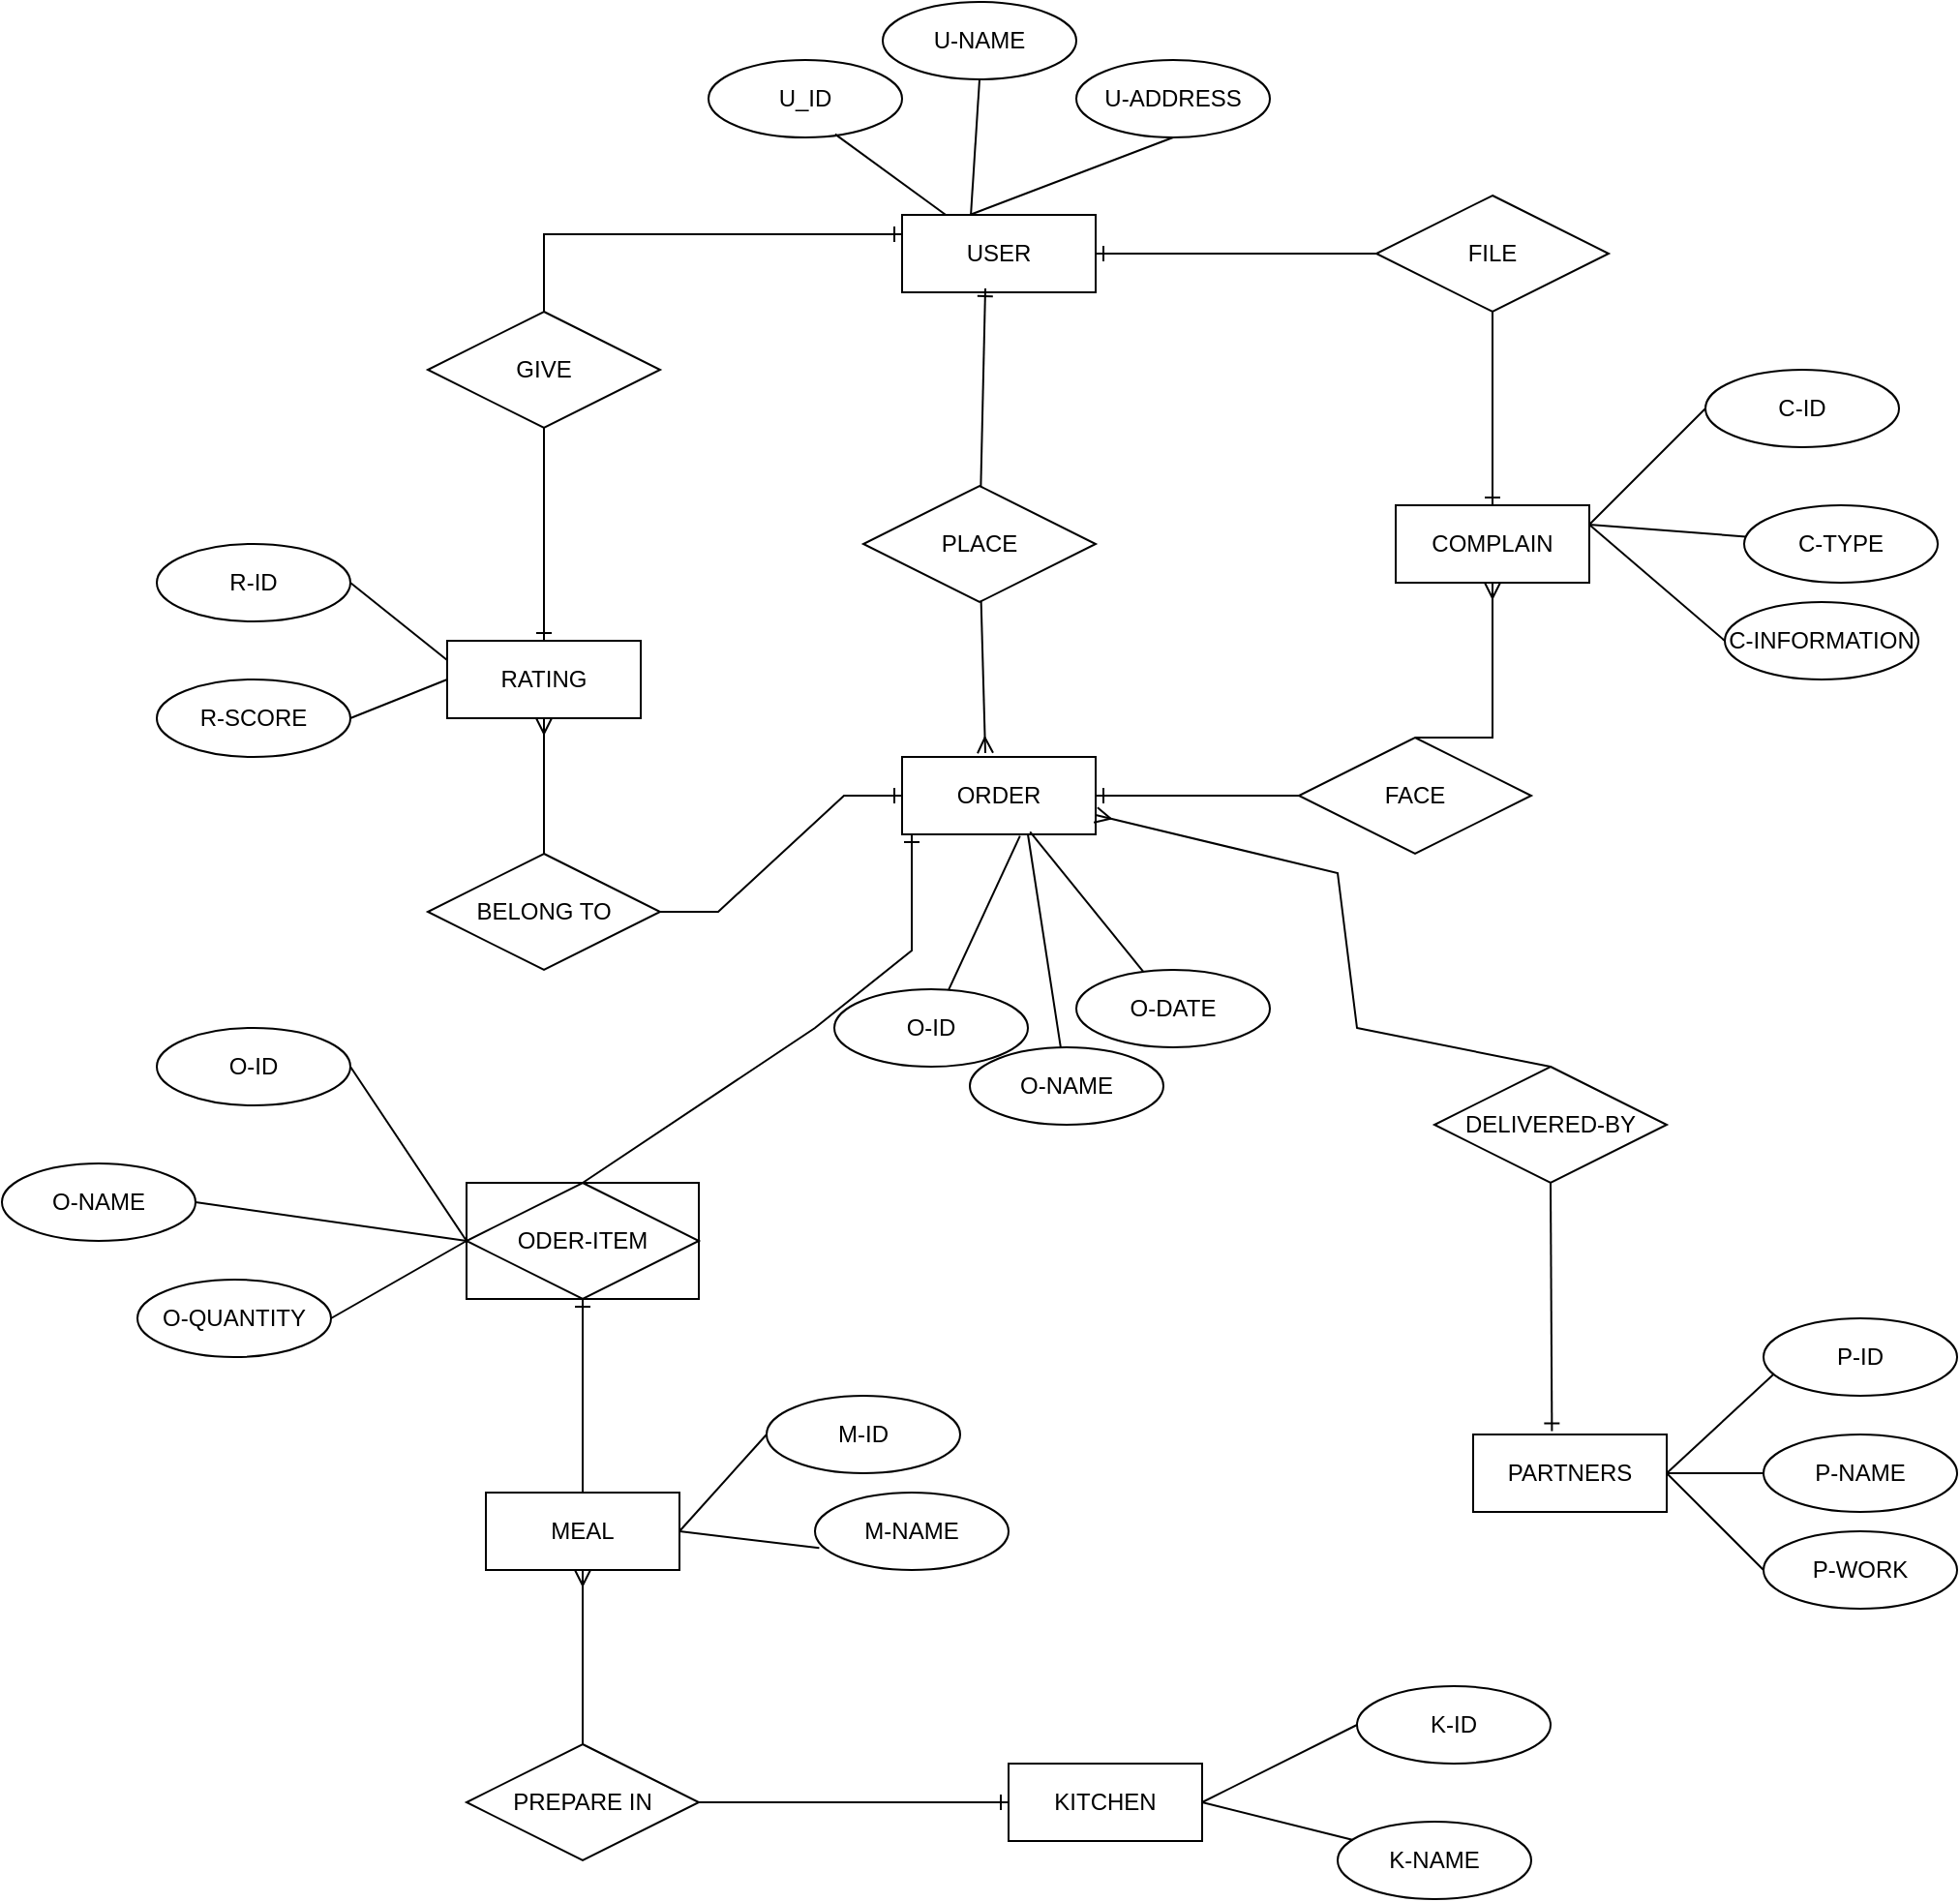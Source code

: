 <mxfile version="26.2.14">
  <diagram name="Page-1" id="t68Ckwi67tr0DEUjELV5">
    <mxGraphModel dx="2597" dy="1002" grid="1" gridSize="10" guides="1" tooltips="1" connect="1" arrows="1" fold="1" page="1" pageScale="1" pageWidth="850" pageHeight="1100" math="0" shadow="0">
      <root>
        <mxCell id="0" />
        <mxCell id="1" parent="0" />
        <mxCell id="V6hUc9vTks-GCPqnXJYq-1" value="USER" style="whiteSpace=wrap;html=1;align=center;" vertex="1" parent="1">
          <mxGeometry x="395" y="160" width="100" height="40" as="geometry" />
        </mxCell>
        <mxCell id="V6hUc9vTks-GCPqnXJYq-2" value="PLACE" style="shape=rhombus;perimeter=rhombusPerimeter;whiteSpace=wrap;html=1;align=center;" vertex="1" parent="1">
          <mxGeometry x="375" y="300" width="120" height="60" as="geometry" />
        </mxCell>
        <mxCell id="V6hUc9vTks-GCPqnXJYq-3" value="ORDER" style="whiteSpace=wrap;html=1;align=center;" vertex="1" parent="1">
          <mxGeometry x="395" y="440" width="100" height="40" as="geometry" />
        </mxCell>
        <mxCell id="V6hUc9vTks-GCPqnXJYq-4" value="" style="fontSize=12;html=1;endArrow=ERone;endFill=1;rounded=0;entryX=0.43;entryY=0.95;entryDx=0;entryDy=0;entryPerimeter=0;" edge="1" parent="1" source="V6hUc9vTks-GCPqnXJYq-2" target="V6hUc9vTks-GCPqnXJYq-1">
          <mxGeometry width="100" height="100" relative="1" as="geometry">
            <mxPoint x="440" y="290" as="sourcePoint" />
            <mxPoint x="440" y="250" as="targetPoint" />
          </mxGeometry>
        </mxCell>
        <mxCell id="V6hUc9vTks-GCPqnXJYq-6" value="" style="fontSize=12;html=1;endArrow=ERmany;rounded=0;entryX=0.43;entryY=-0.05;entryDx=0;entryDy=0;entryPerimeter=0;" edge="1" parent="1" source="V6hUc9vTks-GCPqnXJYq-2" target="V6hUc9vTks-GCPqnXJYq-3">
          <mxGeometry width="100" height="100" relative="1" as="geometry">
            <mxPoint x="425" y="354" as="sourcePoint" />
            <mxPoint x="440" y="300" as="targetPoint" />
          </mxGeometry>
        </mxCell>
        <mxCell id="V6hUc9vTks-GCPqnXJYq-7" value="FILE" style="shape=rhombus;perimeter=rhombusPerimeter;whiteSpace=wrap;html=1;align=center;" vertex="1" parent="1">
          <mxGeometry x="640" y="150" width="120" height="60" as="geometry" />
        </mxCell>
        <mxCell id="V6hUc9vTks-GCPqnXJYq-8" value="" style="fontSize=12;html=1;endArrow=ERone;endFill=1;rounded=0;exitX=0;exitY=0.5;exitDx=0;exitDy=0;" edge="1" parent="1" source="V6hUc9vTks-GCPqnXJYq-7" target="V6hUc9vTks-GCPqnXJYq-1">
          <mxGeometry width="100" height="100" relative="1" as="geometry">
            <mxPoint x="610" y="400" as="sourcePoint" />
            <mxPoint x="500" y="180" as="targetPoint" />
          </mxGeometry>
        </mxCell>
        <mxCell id="V6hUc9vTks-GCPqnXJYq-9" value="COMPLAIN" style="whiteSpace=wrap;html=1;align=center;" vertex="1" parent="1">
          <mxGeometry x="650" y="310" width="100" height="40" as="geometry" />
        </mxCell>
        <mxCell id="V6hUc9vTks-GCPqnXJYq-10" value="" style="fontSize=12;html=1;endArrow=ERone;endFill=1;rounded=0;exitX=0.5;exitY=1;exitDx=0;exitDy=0;" edge="1" parent="1" source="V6hUc9vTks-GCPqnXJYq-7">
          <mxGeometry width="100" height="100" relative="1" as="geometry">
            <mxPoint x="610" y="400" as="sourcePoint" />
            <mxPoint x="700" y="310" as="targetPoint" />
          </mxGeometry>
        </mxCell>
        <mxCell id="V6hUc9vTks-GCPqnXJYq-11" value="U_ID" style="ellipse;whiteSpace=wrap;html=1;align=center;" vertex="1" parent="1">
          <mxGeometry x="295" y="80" width="100" height="40" as="geometry" />
        </mxCell>
        <mxCell id="V6hUc9vTks-GCPqnXJYq-12" value="U-NAME" style="ellipse;whiteSpace=wrap;html=1;align=center;" vertex="1" parent="1">
          <mxGeometry x="385" y="50" width="100" height="40" as="geometry" />
        </mxCell>
        <mxCell id="V6hUc9vTks-GCPqnXJYq-13" value="U-ADDRESS" style="ellipse;whiteSpace=wrap;html=1;align=center;" vertex="1" parent="1">
          <mxGeometry x="485" y="80" width="100" height="40" as="geometry" />
        </mxCell>
        <mxCell id="V6hUc9vTks-GCPqnXJYq-14" value="" style="endArrow=none;html=1;rounded=0;exitX=0.654;exitY=0.958;exitDx=0;exitDy=0;exitPerimeter=0;" edge="1" parent="1" source="V6hUc9vTks-GCPqnXJYq-11" target="V6hUc9vTks-GCPqnXJYq-1">
          <mxGeometry relative="1" as="geometry">
            <mxPoint x="390" y="140" as="sourcePoint" />
            <mxPoint x="550" y="140" as="targetPoint" />
          </mxGeometry>
        </mxCell>
        <mxCell id="V6hUc9vTks-GCPqnXJYq-15" value="" style="endArrow=none;html=1;rounded=0;exitX=0.5;exitY=1;exitDx=0;exitDy=0;entryX=0.355;entryY=0.011;entryDx=0;entryDy=0;entryPerimeter=0;" edge="1" parent="1" source="V6hUc9vTks-GCPqnXJYq-12" target="V6hUc9vTks-GCPqnXJYq-1">
          <mxGeometry relative="1" as="geometry">
            <mxPoint x="390" y="140" as="sourcePoint" />
            <mxPoint x="550" y="140" as="targetPoint" />
          </mxGeometry>
        </mxCell>
        <mxCell id="V6hUc9vTks-GCPqnXJYq-16" value="" style="endArrow=none;html=1;rounded=0;entryX=0.5;entryY=1;entryDx=0;entryDy=0;" edge="1" parent="1" target="V6hUc9vTks-GCPqnXJYq-13">
          <mxGeometry relative="1" as="geometry">
            <mxPoint x="430" y="160" as="sourcePoint" />
            <mxPoint x="550" y="140" as="targetPoint" />
          </mxGeometry>
        </mxCell>
        <mxCell id="V6hUc9vTks-GCPqnXJYq-17" value="GIVE" style="shape=rhombus;perimeter=rhombusPerimeter;whiteSpace=wrap;html=1;align=center;" vertex="1" parent="1">
          <mxGeometry x="150" y="210" width="120" height="60" as="geometry" />
        </mxCell>
        <mxCell id="V6hUc9vTks-GCPqnXJYq-18" value="" style="fontSize=12;html=1;endArrow=ERone;endFill=1;rounded=0;entryX=0;entryY=0.25;entryDx=0;entryDy=0;" edge="1" parent="1" target="V6hUc9vTks-GCPqnXJYq-1">
          <mxGeometry width="100" height="100" relative="1" as="geometry">
            <mxPoint x="210" y="210" as="sourcePoint" />
            <mxPoint x="390" y="180" as="targetPoint" />
            <Array as="points">
              <mxPoint x="210" y="170" />
              <mxPoint x="300" y="170" />
            </Array>
          </mxGeometry>
        </mxCell>
        <mxCell id="V6hUc9vTks-GCPqnXJYq-20" value="RATING" style="whiteSpace=wrap;html=1;align=center;" vertex="1" parent="1">
          <mxGeometry x="160" y="380" width="100" height="40" as="geometry" />
        </mxCell>
        <mxCell id="V6hUc9vTks-GCPqnXJYq-21" value="" style="fontSize=12;html=1;endArrow=ERone;endFill=1;rounded=0;entryX=0.5;entryY=0;entryDx=0;entryDy=0;exitX=0.5;exitY=1;exitDx=0;exitDy=0;" edge="1" parent="1" source="V6hUc9vTks-GCPqnXJYq-17" target="V6hUc9vTks-GCPqnXJYq-20">
          <mxGeometry width="100" height="100" relative="1" as="geometry">
            <mxPoint x="460" y="390" as="sourcePoint" />
            <mxPoint x="560" y="290" as="targetPoint" />
          </mxGeometry>
        </mxCell>
        <mxCell id="V6hUc9vTks-GCPqnXJYq-22" value="BELONG TO" style="shape=rhombus;perimeter=rhombusPerimeter;whiteSpace=wrap;html=1;align=center;" vertex="1" parent="1">
          <mxGeometry x="150" y="490" width="120" height="60" as="geometry" />
        </mxCell>
        <mxCell id="V6hUc9vTks-GCPqnXJYq-24" value="" style="fontSize=12;html=1;endArrow=ERmany;rounded=0;" edge="1" parent="1" source="V6hUc9vTks-GCPqnXJYq-22" target="V6hUc9vTks-GCPqnXJYq-20">
          <mxGeometry width="100" height="100" relative="1" as="geometry">
            <mxPoint x="210" y="480" as="sourcePoint" />
            <mxPoint x="210" y="430" as="targetPoint" />
          </mxGeometry>
        </mxCell>
        <mxCell id="V6hUc9vTks-GCPqnXJYq-27" value="" style="edgeStyle=entityRelationEdgeStyle;fontSize=12;html=1;endArrow=ERone;endFill=1;rounded=0;exitX=1;exitY=0.5;exitDx=0;exitDy=0;entryX=0;entryY=0.5;entryDx=0;entryDy=0;" edge="1" parent="1" source="V6hUc9vTks-GCPqnXJYq-22" target="V6hUc9vTks-GCPqnXJYq-3">
          <mxGeometry width="100" height="100" relative="1" as="geometry">
            <mxPoint x="440" y="530" as="sourcePoint" />
            <mxPoint x="540" y="430" as="targetPoint" />
          </mxGeometry>
        </mxCell>
        <mxCell id="V6hUc9vTks-GCPqnXJYq-28" value="R-ID" style="ellipse;whiteSpace=wrap;html=1;align=center;" vertex="1" parent="1">
          <mxGeometry x="10" y="330" width="100" height="40" as="geometry" />
        </mxCell>
        <mxCell id="V6hUc9vTks-GCPqnXJYq-29" value="R-SCORE" style="ellipse;whiteSpace=wrap;html=1;align=center;" vertex="1" parent="1">
          <mxGeometry x="10" y="400" width="100" height="40" as="geometry" />
        </mxCell>
        <mxCell id="V6hUc9vTks-GCPqnXJYq-30" value="" style="endArrow=none;html=1;rounded=0;exitX=1;exitY=0.5;exitDx=0;exitDy=0;entryX=0;entryY=0.25;entryDx=0;entryDy=0;" edge="1" parent="1" source="V6hUc9vTks-GCPqnXJYq-28" target="V6hUc9vTks-GCPqnXJYq-20">
          <mxGeometry relative="1" as="geometry">
            <mxPoint x="370" y="310" as="sourcePoint" />
            <mxPoint x="530" y="310" as="targetPoint" />
          </mxGeometry>
        </mxCell>
        <mxCell id="V6hUc9vTks-GCPqnXJYq-31" value="" style="endArrow=none;html=1;rounded=0;exitX=1;exitY=0.5;exitDx=0;exitDy=0;entryX=0;entryY=0.5;entryDx=0;entryDy=0;" edge="1" parent="1" source="V6hUc9vTks-GCPqnXJYq-29" target="V6hUc9vTks-GCPqnXJYq-20">
          <mxGeometry relative="1" as="geometry">
            <mxPoint x="370" y="310" as="sourcePoint" />
            <mxPoint x="150" y="400" as="targetPoint" />
          </mxGeometry>
        </mxCell>
        <mxCell id="V6hUc9vTks-GCPqnXJYq-32" value="O-ID" style="ellipse;whiteSpace=wrap;html=1;align=center;" vertex="1" parent="1">
          <mxGeometry x="360" y="560" width="100" height="40" as="geometry" />
        </mxCell>
        <mxCell id="V6hUc9vTks-GCPqnXJYq-33" value="O-NAME" style="ellipse;whiteSpace=wrap;html=1;align=center;" vertex="1" parent="1">
          <mxGeometry x="430" y="590" width="100" height="40" as="geometry" />
        </mxCell>
        <mxCell id="V6hUc9vTks-GCPqnXJYq-36" value="O-DATE" style="ellipse;whiteSpace=wrap;html=1;align=center;" vertex="1" parent="1">
          <mxGeometry x="485" y="550" width="100" height="40" as="geometry" />
        </mxCell>
        <mxCell id="V6hUc9vTks-GCPqnXJYq-37" value="" style="endArrow=none;html=1;rounded=0;exitX=0.609;exitY=1.021;exitDx=0;exitDy=0;exitPerimeter=0;" edge="1" parent="1" source="V6hUc9vTks-GCPqnXJYq-3" target="V6hUc9vTks-GCPqnXJYq-32">
          <mxGeometry relative="1" as="geometry">
            <mxPoint x="400" y="460" as="sourcePoint" />
            <mxPoint x="560" y="460" as="targetPoint" />
          </mxGeometry>
        </mxCell>
        <mxCell id="V6hUc9vTks-GCPqnXJYq-38" value="" style="endArrow=none;html=1;rounded=0;" edge="1" parent="1" target="V6hUc9vTks-GCPqnXJYq-33">
          <mxGeometry relative="1" as="geometry">
            <mxPoint x="460" y="480" as="sourcePoint" />
            <mxPoint x="560" y="460" as="targetPoint" />
          </mxGeometry>
        </mxCell>
        <mxCell id="V6hUc9vTks-GCPqnXJYq-40" value="" style="endArrow=none;html=1;rounded=0;exitX=0.661;exitY=0.966;exitDx=0;exitDy=0;exitPerimeter=0;" edge="1" parent="1" source="V6hUc9vTks-GCPqnXJYq-3" target="V6hUc9vTks-GCPqnXJYq-36">
          <mxGeometry relative="1" as="geometry">
            <mxPoint x="400" y="460" as="sourcePoint" />
            <mxPoint x="560" y="460" as="targetPoint" />
          </mxGeometry>
        </mxCell>
        <mxCell id="V6hUc9vTks-GCPqnXJYq-41" value="FACE" style="shape=rhombus;perimeter=rhombusPerimeter;whiteSpace=wrap;html=1;align=center;" vertex="1" parent="1">
          <mxGeometry x="600" y="430" width="120" height="60" as="geometry" />
        </mxCell>
        <mxCell id="V6hUc9vTks-GCPqnXJYq-42" value="" style="fontSize=12;html=1;endArrow=ERone;endFill=1;rounded=0;entryX=1;entryY=0.5;entryDx=0;entryDy=0;exitX=0;exitY=0.5;exitDx=0;exitDy=0;" edge="1" parent="1" source="V6hUc9vTks-GCPqnXJYq-41" target="V6hUc9vTks-GCPqnXJYq-3">
          <mxGeometry width="100" height="100" relative="1" as="geometry">
            <mxPoint x="670" y="450" as="sourcePoint" />
            <mxPoint x="770" y="350" as="targetPoint" />
          </mxGeometry>
        </mxCell>
        <mxCell id="V6hUc9vTks-GCPqnXJYq-43" value="" style="fontSize=12;html=1;endArrow=ERmany;rounded=0;entryX=0.5;entryY=1;entryDx=0;entryDy=0;exitX=0.5;exitY=0;exitDx=0;exitDy=0;" edge="1" parent="1" source="V6hUc9vTks-GCPqnXJYq-41" target="V6hUc9vTks-GCPqnXJYq-9">
          <mxGeometry width="100" height="100" relative="1" as="geometry">
            <mxPoint x="670" y="450" as="sourcePoint" />
            <mxPoint x="770" y="350" as="targetPoint" />
            <Array as="points">
              <mxPoint x="700" y="430" />
            </Array>
          </mxGeometry>
        </mxCell>
        <mxCell id="V6hUc9vTks-GCPqnXJYq-44" value="C-ID" style="ellipse;whiteSpace=wrap;html=1;align=center;" vertex="1" parent="1">
          <mxGeometry x="810" y="240" width="100" height="40" as="geometry" />
        </mxCell>
        <mxCell id="V6hUc9vTks-GCPqnXJYq-45" value="C-TYPE" style="ellipse;whiteSpace=wrap;html=1;align=center;" vertex="1" parent="1">
          <mxGeometry x="830" y="310" width="100" height="40" as="geometry" />
        </mxCell>
        <mxCell id="V6hUc9vTks-GCPqnXJYq-46" value="C-INFORMATION" style="ellipse;whiteSpace=wrap;html=1;align=center;" vertex="1" parent="1">
          <mxGeometry x="820" y="360" width="100" height="40" as="geometry" />
        </mxCell>
        <mxCell id="V6hUc9vTks-GCPqnXJYq-47" value="" style="endArrow=none;html=1;rounded=0;entryX=0;entryY=0.5;entryDx=0;entryDy=0;exitX=1;exitY=0.25;exitDx=0;exitDy=0;" edge="1" parent="1" source="V6hUc9vTks-GCPqnXJYq-9" target="V6hUc9vTks-GCPqnXJYq-44">
          <mxGeometry relative="1" as="geometry">
            <mxPoint x="640" y="400" as="sourcePoint" />
            <mxPoint x="800" y="400" as="targetPoint" />
          </mxGeometry>
        </mxCell>
        <mxCell id="V6hUc9vTks-GCPqnXJYq-48" value="" style="endArrow=none;html=1;rounded=0;exitX=1;exitY=0.25;exitDx=0;exitDy=0;" edge="1" parent="1" source="V6hUc9vTks-GCPqnXJYq-9" target="V6hUc9vTks-GCPqnXJYq-45">
          <mxGeometry relative="1" as="geometry">
            <mxPoint x="640" y="400" as="sourcePoint" />
            <mxPoint x="800" y="400" as="targetPoint" />
          </mxGeometry>
        </mxCell>
        <mxCell id="V6hUc9vTks-GCPqnXJYq-49" value="" style="endArrow=none;html=1;rounded=0;entryX=0;entryY=0.5;entryDx=0;entryDy=0;exitX=1;exitY=0.25;exitDx=0;exitDy=0;" edge="1" parent="1" source="V6hUc9vTks-GCPqnXJYq-9" target="V6hUc9vTks-GCPqnXJYq-46">
          <mxGeometry relative="1" as="geometry">
            <mxPoint x="640" y="400" as="sourcePoint" />
            <mxPoint x="800" y="400" as="targetPoint" />
          </mxGeometry>
        </mxCell>
        <mxCell id="V6hUc9vTks-GCPqnXJYq-50" value="ODER-ITEM" style="shape=associativeEntity;whiteSpace=wrap;html=1;align=center;" vertex="1" parent="1">
          <mxGeometry x="170" y="660" width="120" height="60" as="geometry" />
        </mxCell>
        <mxCell id="V6hUc9vTks-GCPqnXJYq-51" value="DELIVERED-BY" style="shape=rhombus;perimeter=rhombusPerimeter;whiteSpace=wrap;html=1;align=center;" vertex="1" parent="1">
          <mxGeometry x="670" y="600" width="120" height="60" as="geometry" />
        </mxCell>
        <mxCell id="V6hUc9vTks-GCPqnXJYq-52" value="" style="fontSize=12;html=1;endArrow=ERmany;rounded=0;entryX=1;entryY=0.75;entryDx=0;entryDy=0;" edge="1" parent="1" target="V6hUc9vTks-GCPqnXJYq-3">
          <mxGeometry width="100" height="100" relative="1" as="geometry">
            <mxPoint x="630" y="580" as="sourcePoint" />
            <mxPoint x="490" y="460" as="targetPoint" />
            <Array as="points">
              <mxPoint x="730" y="600" />
              <mxPoint x="630" y="580" />
              <mxPoint x="620" y="500" />
            </Array>
          </mxGeometry>
        </mxCell>
        <mxCell id="V6hUc9vTks-GCPqnXJYq-54" value="PARTNERS" style="whiteSpace=wrap;html=1;align=center;" vertex="1" parent="1">
          <mxGeometry x="690" y="790" width="100" height="40" as="geometry" />
        </mxCell>
        <mxCell id="V6hUc9vTks-GCPqnXJYq-55" value="" style="fontSize=12;html=1;endArrow=ERone;endFill=1;rounded=0;exitX=0.5;exitY=1;exitDx=0;exitDy=0;entryX=0.407;entryY=-0.044;entryDx=0;entryDy=0;entryPerimeter=0;" edge="1" parent="1" source="V6hUc9vTks-GCPqnXJYq-51" target="V6hUc9vTks-GCPqnXJYq-54">
          <mxGeometry width="100" height="100" relative="1" as="geometry">
            <mxPoint x="760" y="820" as="sourcePoint" />
            <mxPoint x="840" y="945.926" as="targetPoint" />
          </mxGeometry>
        </mxCell>
        <mxCell id="V6hUc9vTks-GCPqnXJYq-56" value="P-ID" style="ellipse;whiteSpace=wrap;html=1;align=center;" vertex="1" parent="1">
          <mxGeometry x="840" y="730" width="100" height="40" as="geometry" />
        </mxCell>
        <mxCell id="V6hUc9vTks-GCPqnXJYq-57" value="P-NAME" style="ellipse;whiteSpace=wrap;html=1;align=center;" vertex="1" parent="1">
          <mxGeometry x="840" y="790" width="100" height="40" as="geometry" />
        </mxCell>
        <mxCell id="V6hUc9vTks-GCPqnXJYq-58" value="P-WORK" style="ellipse;whiteSpace=wrap;html=1;align=center;" vertex="1" parent="1">
          <mxGeometry x="840" y="840" width="100" height="40" as="geometry" />
        </mxCell>
        <mxCell id="V6hUc9vTks-GCPqnXJYq-59" value="" style="endArrow=none;html=1;rounded=0;exitX=1;exitY=0.5;exitDx=0;exitDy=0;entryX=0.051;entryY=0.725;entryDx=0;entryDy=0;entryPerimeter=0;" edge="1" parent="1" source="V6hUc9vTks-GCPqnXJYq-54" target="V6hUc9vTks-GCPqnXJYq-56">
          <mxGeometry relative="1" as="geometry">
            <mxPoint x="730" y="770" as="sourcePoint" />
            <mxPoint x="890" y="770" as="targetPoint" />
          </mxGeometry>
        </mxCell>
        <mxCell id="V6hUc9vTks-GCPqnXJYq-61" value="" style="endArrow=none;html=1;rounded=0;entryX=0;entryY=0.5;entryDx=0;entryDy=0;exitX=1;exitY=0.5;exitDx=0;exitDy=0;" edge="1" parent="1" source="V6hUc9vTks-GCPqnXJYq-54" target="V6hUc9vTks-GCPqnXJYq-57">
          <mxGeometry relative="1" as="geometry">
            <mxPoint x="730" y="770" as="sourcePoint" />
            <mxPoint x="890" y="770" as="targetPoint" />
          </mxGeometry>
        </mxCell>
        <mxCell id="V6hUc9vTks-GCPqnXJYq-62" value="" style="endArrow=none;html=1;rounded=0;entryX=0;entryY=0.5;entryDx=0;entryDy=0;exitX=1;exitY=0.5;exitDx=0;exitDy=0;" edge="1" parent="1" source="V6hUc9vTks-GCPqnXJYq-54" target="V6hUc9vTks-GCPqnXJYq-58">
          <mxGeometry relative="1" as="geometry">
            <mxPoint x="730" y="770" as="sourcePoint" />
            <mxPoint x="890" y="770" as="targetPoint" />
          </mxGeometry>
        </mxCell>
        <mxCell id="V6hUc9vTks-GCPqnXJYq-66" value="" style="fontSize=12;html=1;endArrow=ERone;endFill=1;rounded=0;exitX=0.5;exitY=0;exitDx=0;exitDy=0;" edge="1" parent="1" source="V6hUc9vTks-GCPqnXJYq-50">
          <mxGeometry width="100" height="100" relative="1" as="geometry">
            <mxPoint x="440" y="730" as="sourcePoint" />
            <mxPoint x="400" y="480" as="targetPoint" />
            <Array as="points">
              <mxPoint x="350" y="580" />
              <mxPoint x="400" y="540" />
            </Array>
          </mxGeometry>
        </mxCell>
        <mxCell id="V6hUc9vTks-GCPqnXJYq-69" value="" style="fontSize=12;html=1;endArrow=ERone;endFill=1;rounded=0;entryX=0.5;entryY=1;entryDx=0;entryDy=0;" edge="1" parent="1" target="V6hUc9vTks-GCPqnXJYq-50">
          <mxGeometry width="100" height="100" relative="1" as="geometry">
            <mxPoint x="230" y="820" as="sourcePoint" />
            <mxPoint x="540" y="640" as="targetPoint" />
          </mxGeometry>
        </mxCell>
        <mxCell id="V6hUc9vTks-GCPqnXJYq-70" value="MEAL" style="whiteSpace=wrap;html=1;align=center;" vertex="1" parent="1">
          <mxGeometry x="180" y="820" width="100" height="40" as="geometry" />
        </mxCell>
        <mxCell id="V6hUc9vTks-GCPqnXJYq-71" value="M-ID" style="ellipse;whiteSpace=wrap;html=1;align=center;" vertex="1" parent="1">
          <mxGeometry x="325" y="770" width="100" height="40" as="geometry" />
        </mxCell>
        <mxCell id="V6hUc9vTks-GCPqnXJYq-72" value="M-NAME" style="ellipse;whiteSpace=wrap;html=1;align=center;" vertex="1" parent="1">
          <mxGeometry x="350" y="820" width="100" height="40" as="geometry" />
        </mxCell>
        <mxCell id="V6hUc9vTks-GCPqnXJYq-73" value="" style="endArrow=none;html=1;rounded=0;entryX=0;entryY=0.5;entryDx=0;entryDy=0;exitX=1;exitY=0.5;exitDx=0;exitDy=0;" edge="1" parent="1" source="V6hUc9vTks-GCPqnXJYq-70" target="V6hUc9vTks-GCPqnXJYq-71">
          <mxGeometry relative="1" as="geometry">
            <mxPoint x="410" y="870" as="sourcePoint" />
            <mxPoint x="570" y="870" as="targetPoint" />
          </mxGeometry>
        </mxCell>
        <mxCell id="V6hUc9vTks-GCPqnXJYq-74" value="" style="endArrow=none;html=1;rounded=0;entryX=0.022;entryY=0.716;entryDx=0;entryDy=0;entryPerimeter=0;" edge="1" parent="1" target="V6hUc9vTks-GCPqnXJYq-72">
          <mxGeometry relative="1" as="geometry">
            <mxPoint x="280" y="840" as="sourcePoint" />
            <mxPoint x="570" y="870" as="targetPoint" />
          </mxGeometry>
        </mxCell>
        <mxCell id="V6hUc9vTks-GCPqnXJYq-75" value="" style="fontSize=12;html=1;endArrow=ERmany;rounded=0;entryX=0.5;entryY=1;entryDx=0;entryDy=0;" edge="1" parent="1" target="V6hUc9vTks-GCPqnXJYq-70">
          <mxGeometry width="100" height="100" relative="1" as="geometry">
            <mxPoint x="230" y="950" as="sourcePoint" />
            <mxPoint x="540" y="820" as="targetPoint" />
          </mxGeometry>
        </mxCell>
        <mxCell id="V6hUc9vTks-GCPqnXJYq-76" value="PREPARE IN" style="shape=rhombus;perimeter=rhombusPerimeter;whiteSpace=wrap;html=1;align=center;" vertex="1" parent="1">
          <mxGeometry x="170" y="950" width="120" height="60" as="geometry" />
        </mxCell>
        <mxCell id="V6hUc9vTks-GCPqnXJYq-77" value="KITCHEN" style="whiteSpace=wrap;html=1;align=center;" vertex="1" parent="1">
          <mxGeometry x="450" y="960" width="100" height="40" as="geometry" />
        </mxCell>
        <mxCell id="V6hUc9vTks-GCPqnXJYq-78" value="" style="edgeStyle=entityRelationEdgeStyle;fontSize=12;html=1;endArrow=ERone;endFill=1;rounded=0;exitX=1;exitY=0.5;exitDx=0;exitDy=0;" edge="1" parent="1" source="V6hUc9vTks-GCPqnXJYq-76" target="V6hUc9vTks-GCPqnXJYq-77">
          <mxGeometry width="100" height="100" relative="1" as="geometry">
            <mxPoint x="580" y="1030" as="sourcePoint" />
            <mxPoint x="680" y="930" as="targetPoint" />
          </mxGeometry>
        </mxCell>
        <mxCell id="V6hUc9vTks-GCPqnXJYq-79" value="K-ID" style="ellipse;whiteSpace=wrap;html=1;align=center;" vertex="1" parent="1">
          <mxGeometry x="630" y="920" width="100" height="40" as="geometry" />
        </mxCell>
        <mxCell id="V6hUc9vTks-GCPqnXJYq-80" value="K-NAME" style="ellipse;whiteSpace=wrap;html=1;align=center;" vertex="1" parent="1">
          <mxGeometry x="620" y="990" width="100" height="40" as="geometry" />
        </mxCell>
        <mxCell id="V6hUc9vTks-GCPqnXJYq-81" value="" style="endArrow=none;html=1;rounded=0;" edge="1" parent="1">
          <mxGeometry relative="1" as="geometry">
            <mxPoint x="550" y="980" as="sourcePoint" />
            <mxPoint x="630" y="940" as="targetPoint" />
          </mxGeometry>
        </mxCell>
        <mxCell id="V6hUc9vTks-GCPqnXJYq-82" value="" style="endArrow=none;html=1;rounded=0;" edge="1" parent="1" target="V6hUc9vTks-GCPqnXJYq-80">
          <mxGeometry relative="1" as="geometry">
            <mxPoint x="550" y="980" as="sourcePoint" />
            <mxPoint x="710" y="980" as="targetPoint" />
          </mxGeometry>
        </mxCell>
        <mxCell id="V6hUc9vTks-GCPqnXJYq-83" value="O-ID" style="ellipse;whiteSpace=wrap;html=1;align=center;" vertex="1" parent="1">
          <mxGeometry x="10" y="580" width="100" height="40" as="geometry" />
        </mxCell>
        <mxCell id="V6hUc9vTks-GCPqnXJYq-84" value="O-NAME" style="ellipse;whiteSpace=wrap;html=1;align=center;" vertex="1" parent="1">
          <mxGeometry x="-70" y="650" width="100" height="40" as="geometry" />
        </mxCell>
        <mxCell id="V6hUc9vTks-GCPqnXJYq-85" value="O-QUANTITY" style="ellipse;whiteSpace=wrap;html=1;align=center;" vertex="1" parent="1">
          <mxGeometry y="710" width="100" height="40" as="geometry" />
        </mxCell>
        <mxCell id="V6hUc9vTks-GCPqnXJYq-86" value="" style="endArrow=none;html=1;rounded=0;exitX=1;exitY=0.5;exitDx=0;exitDy=0;entryX=0;entryY=0.5;entryDx=0;entryDy=0;" edge="1" parent="1" source="V6hUc9vTks-GCPqnXJYq-83" target="V6hUc9vTks-GCPqnXJYq-50">
          <mxGeometry relative="1" as="geometry">
            <mxPoint x="540" y="660" as="sourcePoint" />
            <mxPoint x="700" y="660" as="targetPoint" />
          </mxGeometry>
        </mxCell>
        <mxCell id="V6hUc9vTks-GCPqnXJYq-87" value="" style="endArrow=none;html=1;rounded=0;exitX=1;exitY=0.5;exitDx=0;exitDy=0;" edge="1" parent="1" source="V6hUc9vTks-GCPqnXJYq-84">
          <mxGeometry relative="1" as="geometry">
            <mxPoint x="540" y="660" as="sourcePoint" />
            <mxPoint x="170" y="690" as="targetPoint" />
          </mxGeometry>
        </mxCell>
        <mxCell id="V6hUc9vTks-GCPqnXJYq-88" value="" style="endArrow=none;html=1;rounded=0;exitX=1;exitY=0.5;exitDx=0;exitDy=0;entryX=0;entryY=0.5;entryDx=0;entryDy=0;" edge="1" parent="1" source="V6hUc9vTks-GCPqnXJYq-85" target="V6hUc9vTks-GCPqnXJYq-50">
          <mxGeometry relative="1" as="geometry">
            <mxPoint x="540" y="660" as="sourcePoint" />
            <mxPoint x="700" y="660" as="targetPoint" />
          </mxGeometry>
        </mxCell>
      </root>
    </mxGraphModel>
  </diagram>
</mxfile>
